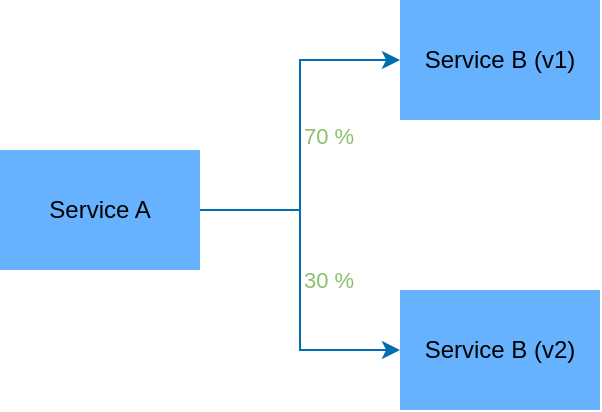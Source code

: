 <mxfile version="16.5.1" type="device"><diagram id="kgpKYQtTHZ0yAKxKKP6v" name="Page-1"><mxGraphModel dx="474" dy="287" grid="1" gridSize="10" guides="1" tooltips="1" connect="1" arrows="1" fold="1" page="1" pageScale="1" pageWidth="850" pageHeight="1100" math="0" shadow="0"><root><mxCell id="0"/><mxCell id="1" style="" parent="0"/><mxCell id="xQ8WUNN85-kEsqNOgy1i-2" value="" style="group" parent="1" vertex="1" connectable="0"><mxGeometry x="160" y="610" width="100" height="60" as="geometry"/></mxCell><mxCell id="xQ8WUNN85-kEsqNOgy1i-1" value="Service A" style="rounded=0;whiteSpace=wrap;html=1;fillColor=#66B2FF;strokeColor=none;" parent="xQ8WUNN85-kEsqNOgy1i-2" vertex="1"><mxGeometry width="100" height="60" as="geometry"/></mxCell><mxCell id="xQ8WUNN85-kEsqNOgy1i-3" value="" style="group" parent="1" vertex="1" connectable="0"><mxGeometry x="360" y="535" width="100" height="60" as="geometry"/></mxCell><mxCell id="xQ8WUNN85-kEsqNOgy1i-4" value="Service B (v1)" style="rounded=0;whiteSpace=wrap;html=1;fillColor=#66B2FF;strokeColor=none;" parent="xQ8WUNN85-kEsqNOgy1i-3" vertex="1"><mxGeometry width="100" height="60" as="geometry"/></mxCell><mxCell id="xQ8WUNN85-kEsqNOgy1i-8" value="" style="group" parent="1" vertex="1" connectable="0"><mxGeometry x="360" y="680" width="100" height="60" as="geometry"/></mxCell><mxCell id="xQ8WUNN85-kEsqNOgy1i-9" value="Service B (v2)" style="rounded=0;whiteSpace=wrap;html=1;fillColor=#66B2FF;strokeColor=none;" parent="xQ8WUNN85-kEsqNOgy1i-8" vertex="1"><mxGeometry width="100" height="60" as="geometry"/></mxCell><mxCell id="xQ8WUNN85-kEsqNOgy1i-19" value="30 %" style="endArrow=classic;html=1;rounded=0;entryX=0;entryY=0.5;entryDx=0;entryDy=0;exitX=1;exitY=0.5;exitDx=0;exitDy=0;edgeStyle=orthogonalEdgeStyle;fontColor=#8BBF6D;strokeColor=#006EAF;labelBackgroundColor=none;fontFamily=Helvetica;labelBorderColor=none;labelPosition=right;verticalLabelPosition=middle;align=left;verticalAlign=middle;" parent="1" source="xQ8WUNN85-kEsqNOgy1i-1" target="xQ8WUNN85-kEsqNOgy1i-9" edge="1"><mxGeometry width="50" height="50" relative="1" as="geometry"><mxPoint x="240" y="645" as="sourcePoint"/><mxPoint x="310" y="710" as="targetPoint"/></mxGeometry></mxCell><mxCell id="_9N0dgXh4huztK9PTMpW-1" value="70 %" style="edgeStyle=orthogonalEdgeStyle;rounded=0;orthogonalLoop=1;jettySize=auto;html=1;exitX=1;exitY=0.5;exitDx=0;exitDy=0;entryX=0;entryY=0.5;entryDx=0;entryDy=0;strokeColor=#006EAF;fontColor=#8BBF6D;labelBackgroundColor=none;labelPosition=right;verticalLabelPosition=middle;align=left;verticalAlign=middle;" edge="1" parent="1" source="xQ8WUNN85-kEsqNOgy1i-1" target="xQ8WUNN85-kEsqNOgy1i-4"><mxGeometry relative="1" as="geometry"/></mxCell></root></mxGraphModel></diagram></mxfile>